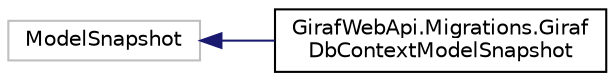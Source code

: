 digraph "Graphical Class Hierarchy"
{
  edge [fontname="Helvetica",fontsize="10",labelfontname="Helvetica",labelfontsize="10"];
  node [fontname="Helvetica",fontsize="10",shape=record];
  rankdir="LR";
  Node1 [label="ModelSnapshot",height=0.2,width=0.4,color="grey75", fillcolor="white", style="filled"];
  Node1 -> Node2 [dir="back",color="midnightblue",fontsize="10",style="solid",fontname="Helvetica"];
  Node2 [label="GirafWebApi.Migrations.Giraf\lDbContextModelSnapshot",height=0.2,width=0.4,color="black", fillcolor="white", style="filled",URL="$classGirafWebApi_1_1Migrations_1_1GirafDbContextModelSnapshot.html"];
}
